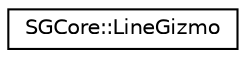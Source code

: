 digraph "Graphical Class Hierarchy"
{
 // LATEX_PDF_SIZE
  edge [fontname="Helvetica",fontsize="10",labelfontname="Helvetica",labelfontsize="10"];
  node [fontname="Helvetica",fontsize="10",shape=record];
  rankdir="LR";
  Node0 [label="SGCore::LineGizmo",height=0.2,width=0.4,color="black", fillcolor="white", style="filled",URL="$structSGCore_1_1LineGizmo.html",tooltip=" "];
}
